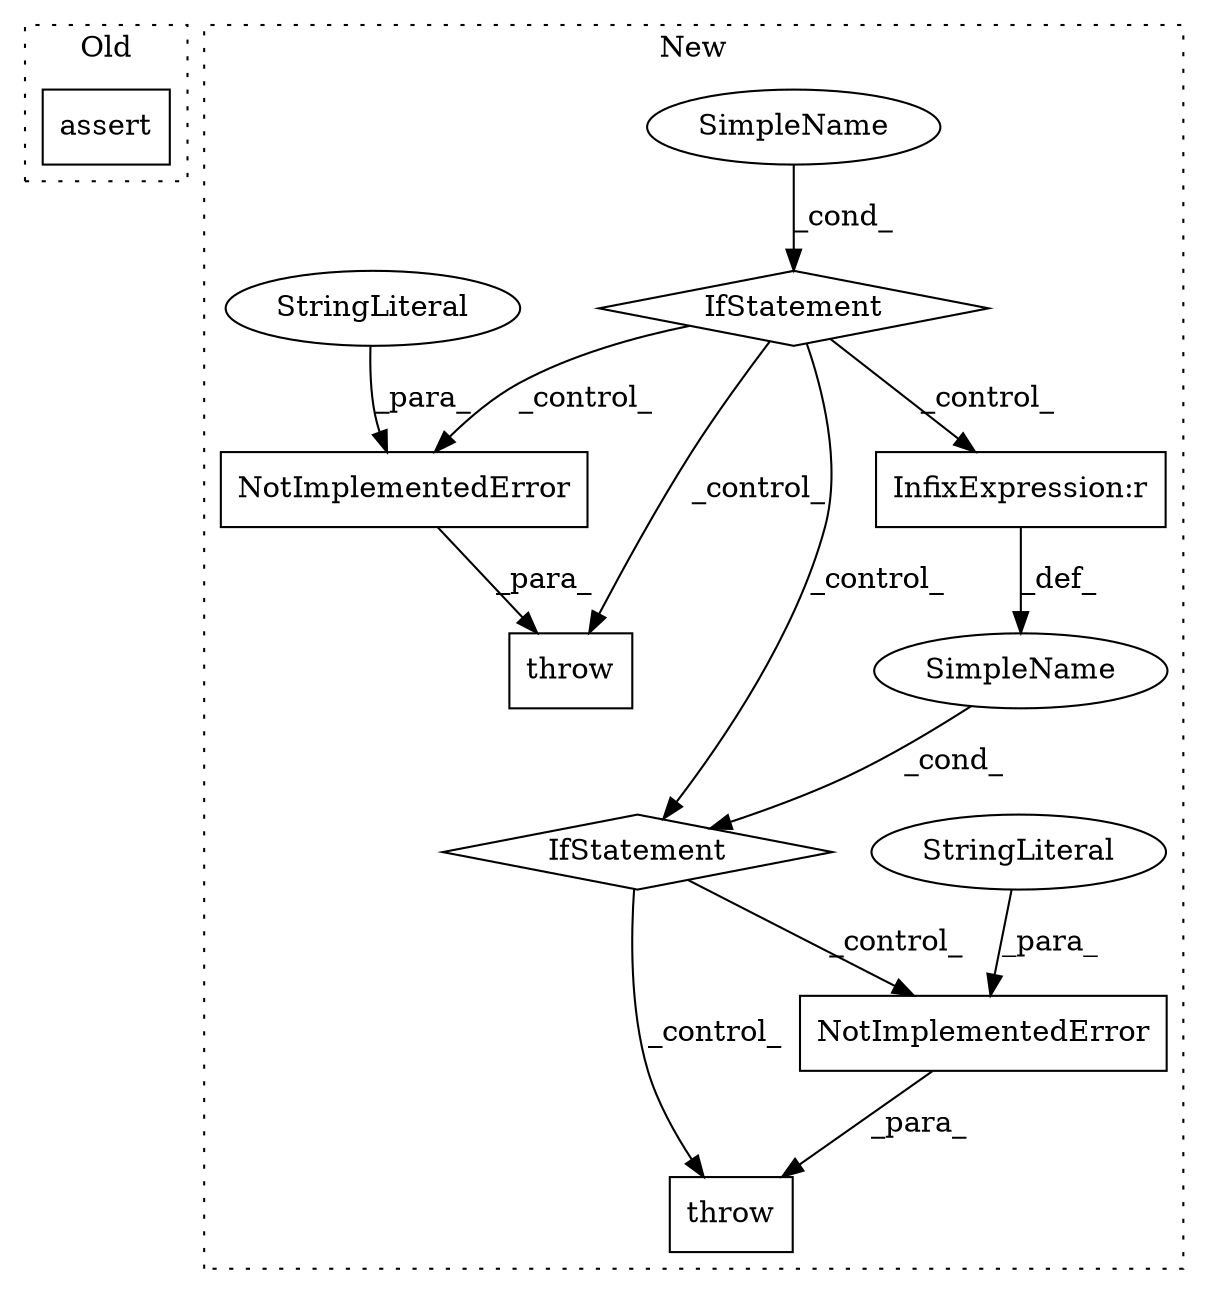digraph G {
subgraph cluster0 {
1 [label="assert" a="6" s="7944" l="7" shape="box"];
label = "Old";
style="dotted";
}
subgraph cluster1 {
2 [label="NotImplementedError" a="32" s="8929,8989" l="20,1" shape="box"];
3 [label="throw" a="53" s="8923" l="6" shape="box"];
4 [label="SimpleName" a="42" s="" l="" shape="ellipse"];
5 [label="IfStatement" a="25" s="8895,8913" l="4,2" shape="diamond"];
6 [label="InfixExpression:r" a="27" s="8908" l="4" shape="box"];
7 [label="StringLiteral" a="45" s="8949" l="40" shape="ellipse"];
8 [label="IfStatement" a="25" s="8710,8733" l="4,2" shape="diamond"];
9 [label="SimpleName" a="42" s="" l="" shape="ellipse"];
10 [label="throw" a="53" s="8802" l="6" shape="box"];
11 [label="NotImplementedError" a="32" s="8808,8868" l="20,1" shape="box"];
12 [label="StringLiteral" a="45" s="8828" l="40" shape="ellipse"];
label = "New";
style="dotted";
}
2 -> 3 [label="_para_"];
4 -> 5 [label="_cond_"];
5 -> 2 [label="_control_"];
5 -> 3 [label="_control_"];
6 -> 4 [label="_def_"];
7 -> 2 [label="_para_"];
8 -> 10 [label="_control_"];
8 -> 5 [label="_control_"];
8 -> 6 [label="_control_"];
8 -> 11 [label="_control_"];
9 -> 8 [label="_cond_"];
11 -> 10 [label="_para_"];
12 -> 11 [label="_para_"];
}